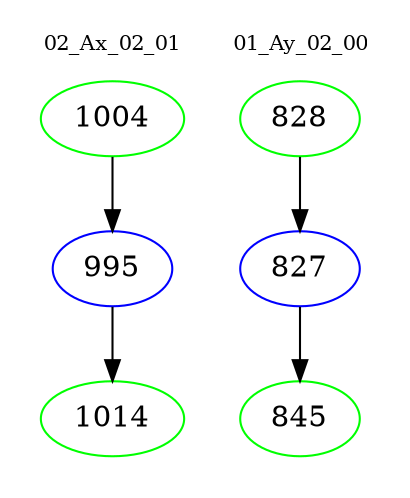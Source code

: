 digraph{
subgraph cluster_0 {
color = white
label = "02_Ax_02_01";
fontsize=10;
T0_1004 [label="1004", color="green"]
T0_1004 -> T0_995 [color="black"]
T0_995 [label="995", color="blue"]
T0_995 -> T0_1014 [color="black"]
T0_1014 [label="1014", color="green"]
}
subgraph cluster_1 {
color = white
label = "01_Ay_02_00";
fontsize=10;
T1_828 [label="828", color="green"]
T1_828 -> T1_827 [color="black"]
T1_827 [label="827", color="blue"]
T1_827 -> T1_845 [color="black"]
T1_845 [label="845", color="green"]
}
}
